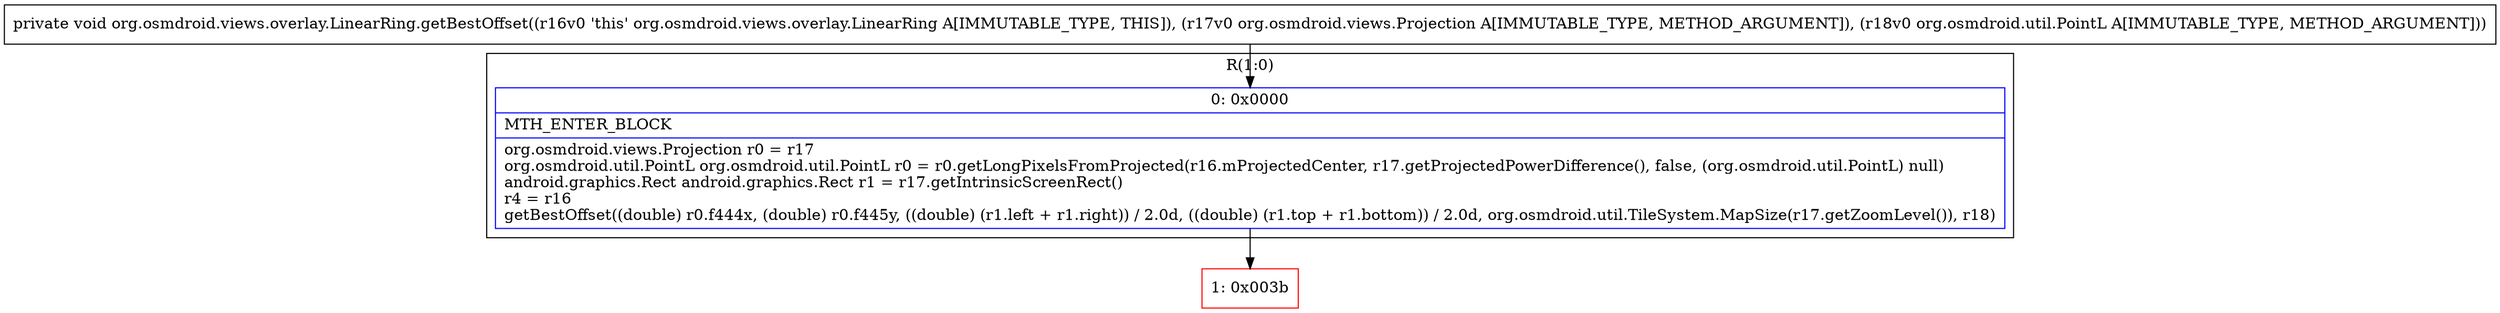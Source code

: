 digraph "CFG fororg.osmdroid.views.overlay.LinearRing.getBestOffset(Lorg\/osmdroid\/views\/Projection;Lorg\/osmdroid\/util\/PointL;)V" {
subgraph cluster_Region_1166464589 {
label = "R(1:0)";
node [shape=record,color=blue];
Node_0 [shape=record,label="{0\:\ 0x0000|MTH_ENTER_BLOCK\l|org.osmdroid.views.Projection r0 = r17\lorg.osmdroid.util.PointL org.osmdroid.util.PointL r0 = r0.getLongPixelsFromProjected(r16.mProjectedCenter, r17.getProjectedPowerDifference(), false, (org.osmdroid.util.PointL) null)\landroid.graphics.Rect android.graphics.Rect r1 = r17.getIntrinsicScreenRect()\lr4 = r16\lgetBestOffset((double) r0.f444x, (double) r0.f445y, ((double) (r1.left + r1.right)) \/ 2.0d, ((double) (r1.top + r1.bottom)) \/ 2.0d, org.osmdroid.util.TileSystem.MapSize(r17.getZoomLevel()), r18)\l}"];
}
Node_1 [shape=record,color=red,label="{1\:\ 0x003b}"];
MethodNode[shape=record,label="{private void org.osmdroid.views.overlay.LinearRing.getBestOffset((r16v0 'this' org.osmdroid.views.overlay.LinearRing A[IMMUTABLE_TYPE, THIS]), (r17v0 org.osmdroid.views.Projection A[IMMUTABLE_TYPE, METHOD_ARGUMENT]), (r18v0 org.osmdroid.util.PointL A[IMMUTABLE_TYPE, METHOD_ARGUMENT])) }"];
MethodNode -> Node_0;
Node_0 -> Node_1;
}

